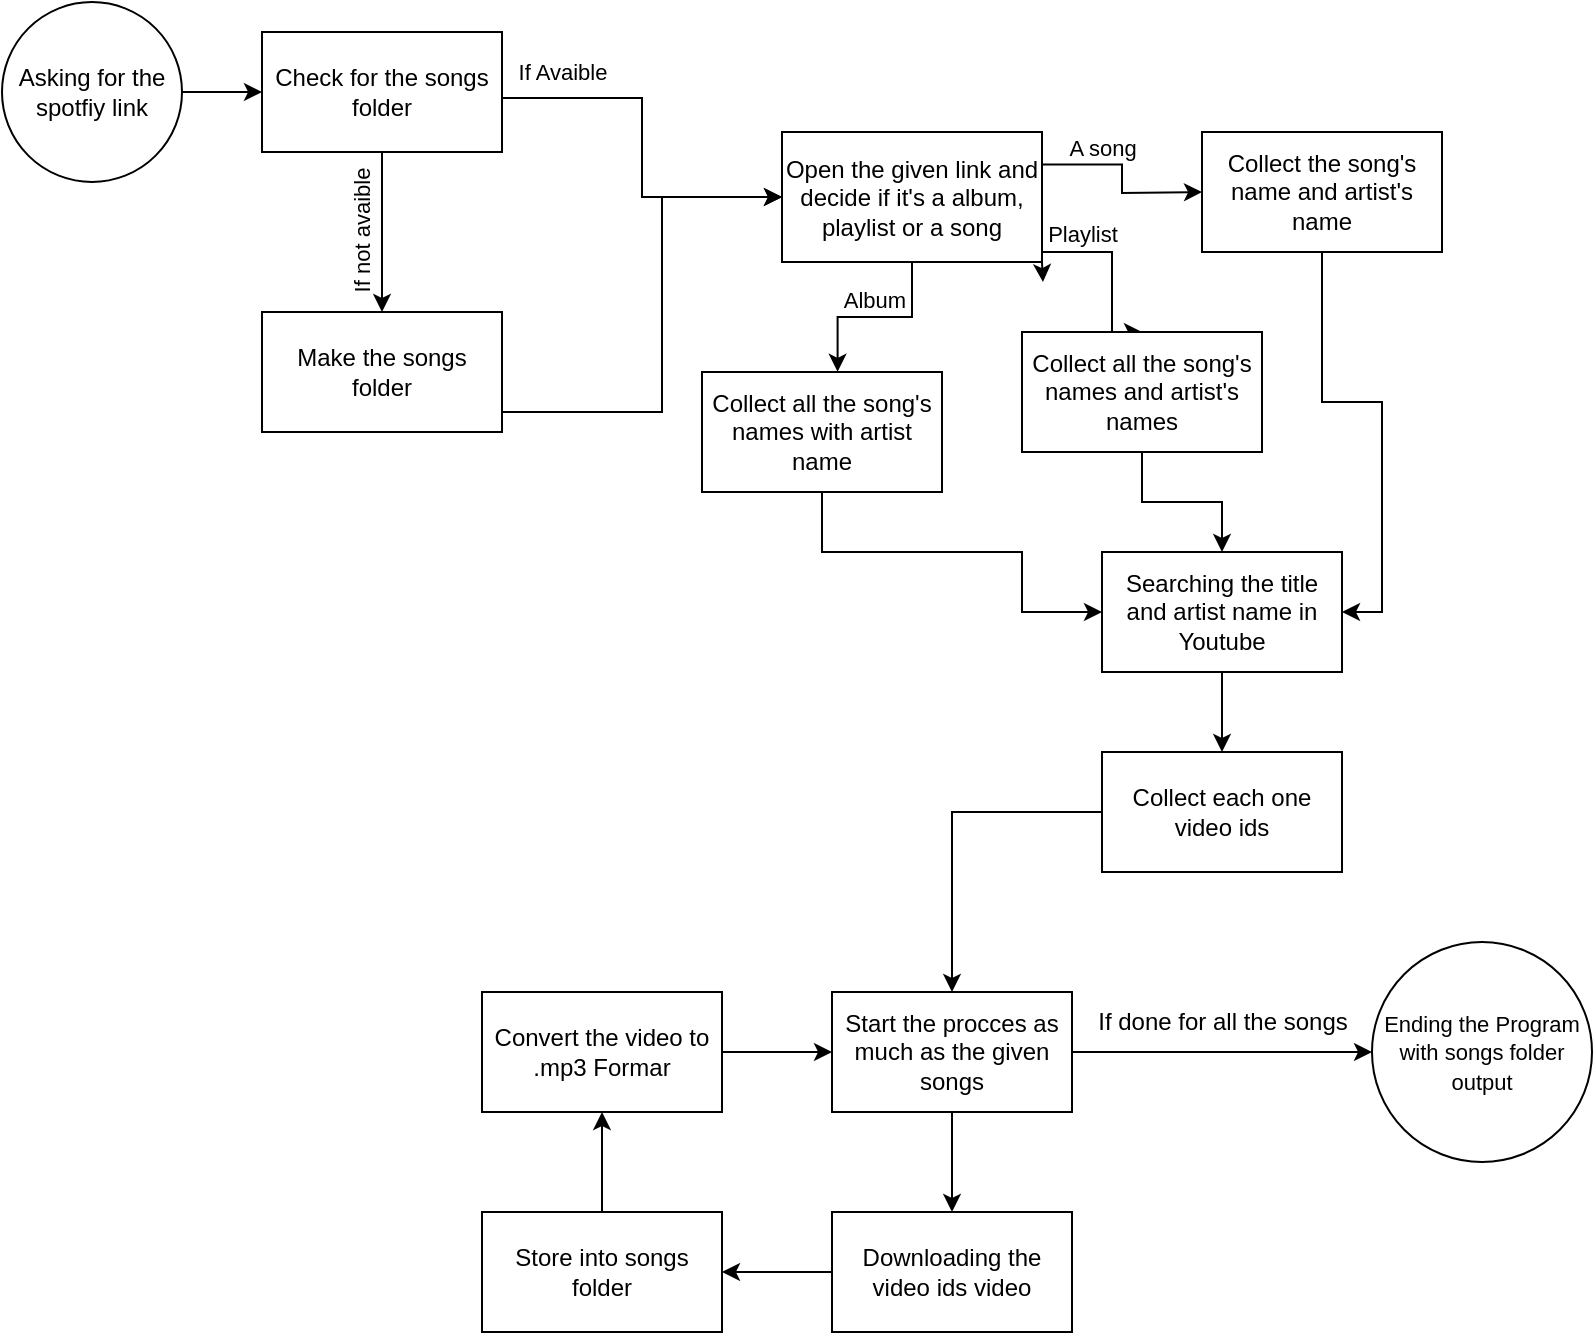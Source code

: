 <mxfile version="26.0.16">
  <diagram name="Page-1" id="4NdgYdVW0mMY6pDMlmJf">
    <mxGraphModel dx="1342" dy="401" grid="1" gridSize="10" guides="1" tooltips="1" connect="1" arrows="1" fold="1" page="1" pageScale="1" pageWidth="850" pageHeight="1100" math="0" shadow="0">
      <root>
        <mxCell id="0" />
        <mxCell id="1" parent="0" />
        <mxCell id="tXZqEw7rWf0vmvOP3cQW-9" value="" style="edgeStyle=orthogonalEdgeStyle;rounded=0;orthogonalLoop=1;jettySize=auto;html=1;exitX=1.001;exitY=0.55;exitDx=0;exitDy=0;exitPerimeter=0;" parent="1" source="wfH4DKmYA_PpzVXBzpF9-12" target="tXZqEw7rWf0vmvOP3cQW-8" edge="1">
          <mxGeometry relative="1" as="geometry">
            <mxPoint x="398.0" y="278.048" as="sourcePoint" />
          </mxGeometry>
        </mxCell>
        <mxCell id="wfH4DKmYA_PpzVXBzpF9-14" value="If Avaible" style="edgeLabel;html=1;align=center;verticalAlign=middle;resizable=0;points=[];" vertex="1" connectable="0" parent="tXZqEw7rWf0vmvOP3cQW-9">
          <mxGeometry x="0.127" y="2" relative="1" as="geometry">
            <mxPoint x="-42" y="-50" as="offset" />
          </mxGeometry>
        </mxCell>
        <mxCell id="wfH4DKmYA_PpzVXBzpF9-13" value="" style="edgeStyle=orthogonalEdgeStyle;rounded=0;orthogonalLoop=1;jettySize=auto;html=1;" edge="1" parent="1" source="tXZqEw7rWf0vmvOP3cQW-3" target="wfH4DKmYA_PpzVXBzpF9-12">
          <mxGeometry relative="1" as="geometry" />
        </mxCell>
        <mxCell id="tXZqEw7rWf0vmvOP3cQW-3" value="Asking for the spotfiy link" style="ellipse;whiteSpace=wrap;html=1;" parent="1" vertex="1">
          <mxGeometry x="28" y="218" width="90" height="90" as="geometry" />
        </mxCell>
        <mxCell id="tXZqEw7rWf0vmvOP3cQW-14" value="" style="edgeStyle=orthogonalEdgeStyle;rounded=0;orthogonalLoop=1;jettySize=auto;html=1;exitX=1;exitY=0.25;exitDx=0;exitDy=0;" parent="1" source="tXZqEw7rWf0vmvOP3cQW-8" edge="1">
          <mxGeometry relative="1" as="geometry">
            <mxPoint x="628" y="313" as="targetPoint" />
          </mxGeometry>
        </mxCell>
        <mxCell id="tXZqEw7rWf0vmvOP3cQW-15" value="A song" style="edgeLabel;html=1;align=center;verticalAlign=middle;resizable=0;points=[];" parent="tXZqEw7rWf0vmvOP3cQW-14" vertex="1" connectable="0">
          <mxGeometry x="-0.136" y="6" relative="1" as="geometry">
            <mxPoint x="-16" y="-9" as="offset" />
          </mxGeometry>
        </mxCell>
        <mxCell id="tXZqEw7rWf0vmvOP3cQW-17" value="" style="edgeStyle=orthogonalEdgeStyle;rounded=0;orthogonalLoop=1;jettySize=auto;html=1;entryX=0.5;entryY=0;entryDx=0;entryDy=0;" parent="1" source="tXZqEw7rWf0vmvOP3cQW-8" target="tXZqEw7rWf0vmvOP3cQW-18" edge="1">
          <mxGeometry relative="1" as="geometry">
            <mxPoint x="578" y="373" as="targetPoint" />
            <Array as="points">
              <mxPoint x="583" y="343" />
            </Array>
          </mxGeometry>
        </mxCell>
        <mxCell id="tXZqEw7rWf0vmvOP3cQW-19" value="Playlist" style="edgeLabel;html=1;align=center;verticalAlign=middle;resizable=0;points=[];" parent="tXZqEw7rWf0vmvOP3cQW-17" vertex="1" connectable="0">
          <mxGeometry x="0.278" y="-3" relative="1" as="geometry">
            <mxPoint x="-12" y="-32" as="offset" />
          </mxGeometry>
        </mxCell>
        <mxCell id="wfH4DKmYA_PpzVXBzpF9-2" value="" style="edgeStyle=orthogonalEdgeStyle;rounded=0;orthogonalLoop=1;jettySize=auto;html=1;entryX=0.565;entryY=-0.002;entryDx=0;entryDy=0;entryPerimeter=0;" edge="1" parent="1" source="tXZqEw7rWf0vmvOP3cQW-8" target="wfH4DKmYA_PpzVXBzpF9-3">
          <mxGeometry relative="1" as="geometry" />
        </mxCell>
        <mxCell id="wfH4DKmYA_PpzVXBzpF9-8" value="Album" style="edgeLabel;html=1;align=center;verticalAlign=middle;resizable=0;points=[];" vertex="1" connectable="0" parent="wfH4DKmYA_PpzVXBzpF9-2">
          <mxGeometry x="-0.077" y="-4" relative="1" as="geometry">
            <mxPoint x="-4" y="-5" as="offset" />
          </mxGeometry>
        </mxCell>
        <mxCell id="wfH4DKmYA_PpzVXBzpF9-9" style="edgeStyle=orthogonalEdgeStyle;rounded=0;orthogonalLoop=1;jettySize=auto;html=1;exitX=1;exitY=1;exitDx=0;exitDy=0;" edge="1" parent="1" source="tXZqEw7rWf0vmvOP3cQW-8">
          <mxGeometry relative="1" as="geometry">
            <mxPoint x="548.476" y="358.048" as="targetPoint" />
          </mxGeometry>
        </mxCell>
        <mxCell id="tXZqEw7rWf0vmvOP3cQW-8" value="Open the given link and decide if it&#39;s a album, playlist or a song" style="whiteSpace=wrap;html=1;" parent="1" vertex="1">
          <mxGeometry x="418" y="283" width="130" height="65" as="geometry" />
        </mxCell>
        <mxCell id="wfH4DKmYA_PpzVXBzpF9-7" style="edgeStyle=orthogonalEdgeStyle;rounded=0;orthogonalLoop=1;jettySize=auto;html=1;entryX=1;entryY=0.5;entryDx=0;entryDy=0;" edge="1" parent="1" source="tXZqEw7rWf0vmvOP3cQW-16" target="wfH4DKmYA_PpzVXBzpF9-4">
          <mxGeometry relative="1" as="geometry" />
        </mxCell>
        <mxCell id="tXZqEw7rWf0vmvOP3cQW-16" value="Collect the song&#39;s name and artist&#39;s name" style="whiteSpace=wrap;html=1;" parent="1" vertex="1">
          <mxGeometry x="628" y="283" width="120" height="60" as="geometry" />
        </mxCell>
        <mxCell id="wfH4DKmYA_PpzVXBzpF9-6" style="edgeStyle=orthogonalEdgeStyle;rounded=0;orthogonalLoop=1;jettySize=auto;html=1;entryX=0.5;entryY=0;entryDx=0;entryDy=0;" edge="1" parent="1" source="tXZqEw7rWf0vmvOP3cQW-18" target="wfH4DKmYA_PpzVXBzpF9-4">
          <mxGeometry relative="1" as="geometry" />
        </mxCell>
        <mxCell id="tXZqEw7rWf0vmvOP3cQW-18" value="Collect all the song&#39;s names and artist&#39;s names" style="whiteSpace=wrap;html=1;" parent="1" vertex="1">
          <mxGeometry x="538" y="383" width="120" height="60" as="geometry" />
        </mxCell>
        <mxCell id="wfH4DKmYA_PpzVXBzpF9-5" style="edgeStyle=orthogonalEdgeStyle;rounded=0;orthogonalLoop=1;jettySize=auto;html=1;entryX=0;entryY=0.5;entryDx=0;entryDy=0;" edge="1" parent="1" source="wfH4DKmYA_PpzVXBzpF9-3" target="wfH4DKmYA_PpzVXBzpF9-4">
          <mxGeometry relative="1" as="geometry">
            <Array as="points">
              <mxPoint x="438" y="493" />
              <mxPoint x="538" y="493" />
              <mxPoint x="538" y="523" />
            </Array>
          </mxGeometry>
        </mxCell>
        <mxCell id="wfH4DKmYA_PpzVXBzpF9-3" value="Collect all the song&#39;s names with artist name" style="whiteSpace=wrap;html=1;" vertex="1" parent="1">
          <mxGeometry x="378" y="403" width="120" height="60" as="geometry" />
        </mxCell>
        <mxCell id="wfH4DKmYA_PpzVXBzpF9-11" value="" style="edgeStyle=orthogonalEdgeStyle;rounded=0;orthogonalLoop=1;jettySize=auto;html=1;" edge="1" parent="1" source="wfH4DKmYA_PpzVXBzpF9-4" target="wfH4DKmYA_PpzVXBzpF9-10">
          <mxGeometry relative="1" as="geometry" />
        </mxCell>
        <mxCell id="wfH4DKmYA_PpzVXBzpF9-4" value="Searching the title and artist name in Youtube" style="whiteSpace=wrap;html=1;" vertex="1" parent="1">
          <mxGeometry x="578" y="493" width="120" height="60" as="geometry" />
        </mxCell>
        <mxCell id="wfH4DKmYA_PpzVXBzpF9-23" value="" style="edgeStyle=orthogonalEdgeStyle;rounded=0;orthogonalLoop=1;jettySize=auto;html=1;" edge="1" parent="1" source="wfH4DKmYA_PpzVXBzpF9-10" target="wfH4DKmYA_PpzVXBzpF9-22">
          <mxGeometry relative="1" as="geometry" />
        </mxCell>
        <mxCell id="wfH4DKmYA_PpzVXBzpF9-10" value="Collect each one video ids" style="whiteSpace=wrap;html=1;" vertex="1" parent="1">
          <mxGeometry x="578" y="593" width="120" height="60" as="geometry" />
        </mxCell>
        <mxCell id="wfH4DKmYA_PpzVXBzpF9-16" value="" style="edgeStyle=orthogonalEdgeStyle;rounded=0;orthogonalLoop=1;jettySize=auto;html=1;" edge="1" parent="1" source="wfH4DKmYA_PpzVXBzpF9-12" target="wfH4DKmYA_PpzVXBzpF9-15">
          <mxGeometry relative="1" as="geometry" />
        </mxCell>
        <mxCell id="wfH4DKmYA_PpzVXBzpF9-17" value="If not avaible" style="edgeLabel;html=1;align=center;verticalAlign=middle;resizable=0;points=[];rotation=-90;" vertex="1" connectable="0" parent="wfH4DKmYA_PpzVXBzpF9-16">
          <mxGeometry x="0.042" y="-5" relative="1" as="geometry">
            <mxPoint x="-5" y="-2" as="offset" />
          </mxGeometry>
        </mxCell>
        <mxCell id="wfH4DKmYA_PpzVXBzpF9-12" value="Check for the songs folder" style="whiteSpace=wrap;html=1;" vertex="1" parent="1">
          <mxGeometry x="158" y="233" width="120" height="60" as="geometry" />
        </mxCell>
        <mxCell id="wfH4DKmYA_PpzVXBzpF9-20" style="edgeStyle=orthogonalEdgeStyle;rounded=0;orthogonalLoop=1;jettySize=auto;html=1;entryX=0;entryY=0.5;entryDx=0;entryDy=0;" edge="1" parent="1" source="wfH4DKmYA_PpzVXBzpF9-15" target="tXZqEw7rWf0vmvOP3cQW-8">
          <mxGeometry relative="1" as="geometry">
            <mxPoint x="348" y="313" as="targetPoint" />
            <Array as="points">
              <mxPoint x="358" y="423" />
              <mxPoint x="358" y="316" />
            </Array>
          </mxGeometry>
        </mxCell>
        <mxCell id="wfH4DKmYA_PpzVXBzpF9-15" value="Make the songs folder" style="whiteSpace=wrap;html=1;" vertex="1" parent="1">
          <mxGeometry x="158" y="373" width="120" height="60" as="geometry" />
        </mxCell>
        <mxCell id="wfH4DKmYA_PpzVXBzpF9-25" value="" style="edgeStyle=orthogonalEdgeStyle;rounded=0;orthogonalLoop=1;jettySize=auto;html=1;" edge="1" parent="1" source="wfH4DKmYA_PpzVXBzpF9-22" target="wfH4DKmYA_PpzVXBzpF9-24">
          <mxGeometry relative="1" as="geometry" />
        </mxCell>
        <mxCell id="wfH4DKmYA_PpzVXBzpF9-34" value="" style="edgeStyle=orthogonalEdgeStyle;rounded=0;orthogonalLoop=1;jettySize=auto;html=1;" edge="1" parent="1" source="wfH4DKmYA_PpzVXBzpF9-22" target="wfH4DKmYA_PpzVXBzpF9-33">
          <mxGeometry relative="1" as="geometry" />
        </mxCell>
        <mxCell id="wfH4DKmYA_PpzVXBzpF9-22" value="Start the procces as much as the given songs" style="whiteSpace=wrap;html=1;" vertex="1" parent="1">
          <mxGeometry x="443" y="713" width="120" height="60" as="geometry" />
        </mxCell>
        <mxCell id="wfH4DKmYA_PpzVXBzpF9-27" value="" style="edgeStyle=orthogonalEdgeStyle;rounded=0;orthogonalLoop=1;jettySize=auto;html=1;" edge="1" parent="1" source="wfH4DKmYA_PpzVXBzpF9-24" target="wfH4DKmYA_PpzVXBzpF9-26">
          <mxGeometry relative="1" as="geometry" />
        </mxCell>
        <mxCell id="wfH4DKmYA_PpzVXBzpF9-24" value="Downloading the video ids video" style="whiteSpace=wrap;html=1;" vertex="1" parent="1">
          <mxGeometry x="443" y="823" width="120" height="60" as="geometry" />
        </mxCell>
        <mxCell id="wfH4DKmYA_PpzVXBzpF9-29" value="" style="edgeStyle=orthogonalEdgeStyle;rounded=0;orthogonalLoop=1;jettySize=auto;html=1;" edge="1" parent="1" source="wfH4DKmYA_PpzVXBzpF9-26" target="wfH4DKmYA_PpzVXBzpF9-28">
          <mxGeometry relative="1" as="geometry" />
        </mxCell>
        <mxCell id="wfH4DKmYA_PpzVXBzpF9-26" value="Store into songs folder" style="whiteSpace=wrap;html=1;" vertex="1" parent="1">
          <mxGeometry x="268" y="823" width="120" height="60" as="geometry" />
        </mxCell>
        <mxCell id="wfH4DKmYA_PpzVXBzpF9-30" value="" style="edgeStyle=orthogonalEdgeStyle;rounded=0;orthogonalLoop=1;jettySize=auto;html=1;" edge="1" parent="1" source="wfH4DKmYA_PpzVXBzpF9-28" target="wfH4DKmYA_PpzVXBzpF9-22">
          <mxGeometry relative="1" as="geometry" />
        </mxCell>
        <mxCell id="wfH4DKmYA_PpzVXBzpF9-28" value="Convert the video to .mp3 Formar" style="whiteSpace=wrap;html=1;" vertex="1" parent="1">
          <mxGeometry x="268" y="713" width="120" height="60" as="geometry" />
        </mxCell>
        <mxCell id="wfH4DKmYA_PpzVXBzpF9-33" value="&lt;font style=&quot;font-size: 11px;&quot;&gt;Ending the Program with songs folder output&lt;/font&gt;" style="ellipse;whiteSpace=wrap;html=1;" vertex="1" parent="1">
          <mxGeometry x="713" y="688" width="110" height="110" as="geometry" />
        </mxCell>
        <mxCell id="wfH4DKmYA_PpzVXBzpF9-35" value="If done for all the songs" style="text;html=1;align=center;verticalAlign=middle;resizable=0;points=[];autosize=1;strokeColor=none;fillColor=none;" vertex="1" parent="1">
          <mxGeometry x="563" y="713" width="150" height="30" as="geometry" />
        </mxCell>
      </root>
    </mxGraphModel>
  </diagram>
</mxfile>
